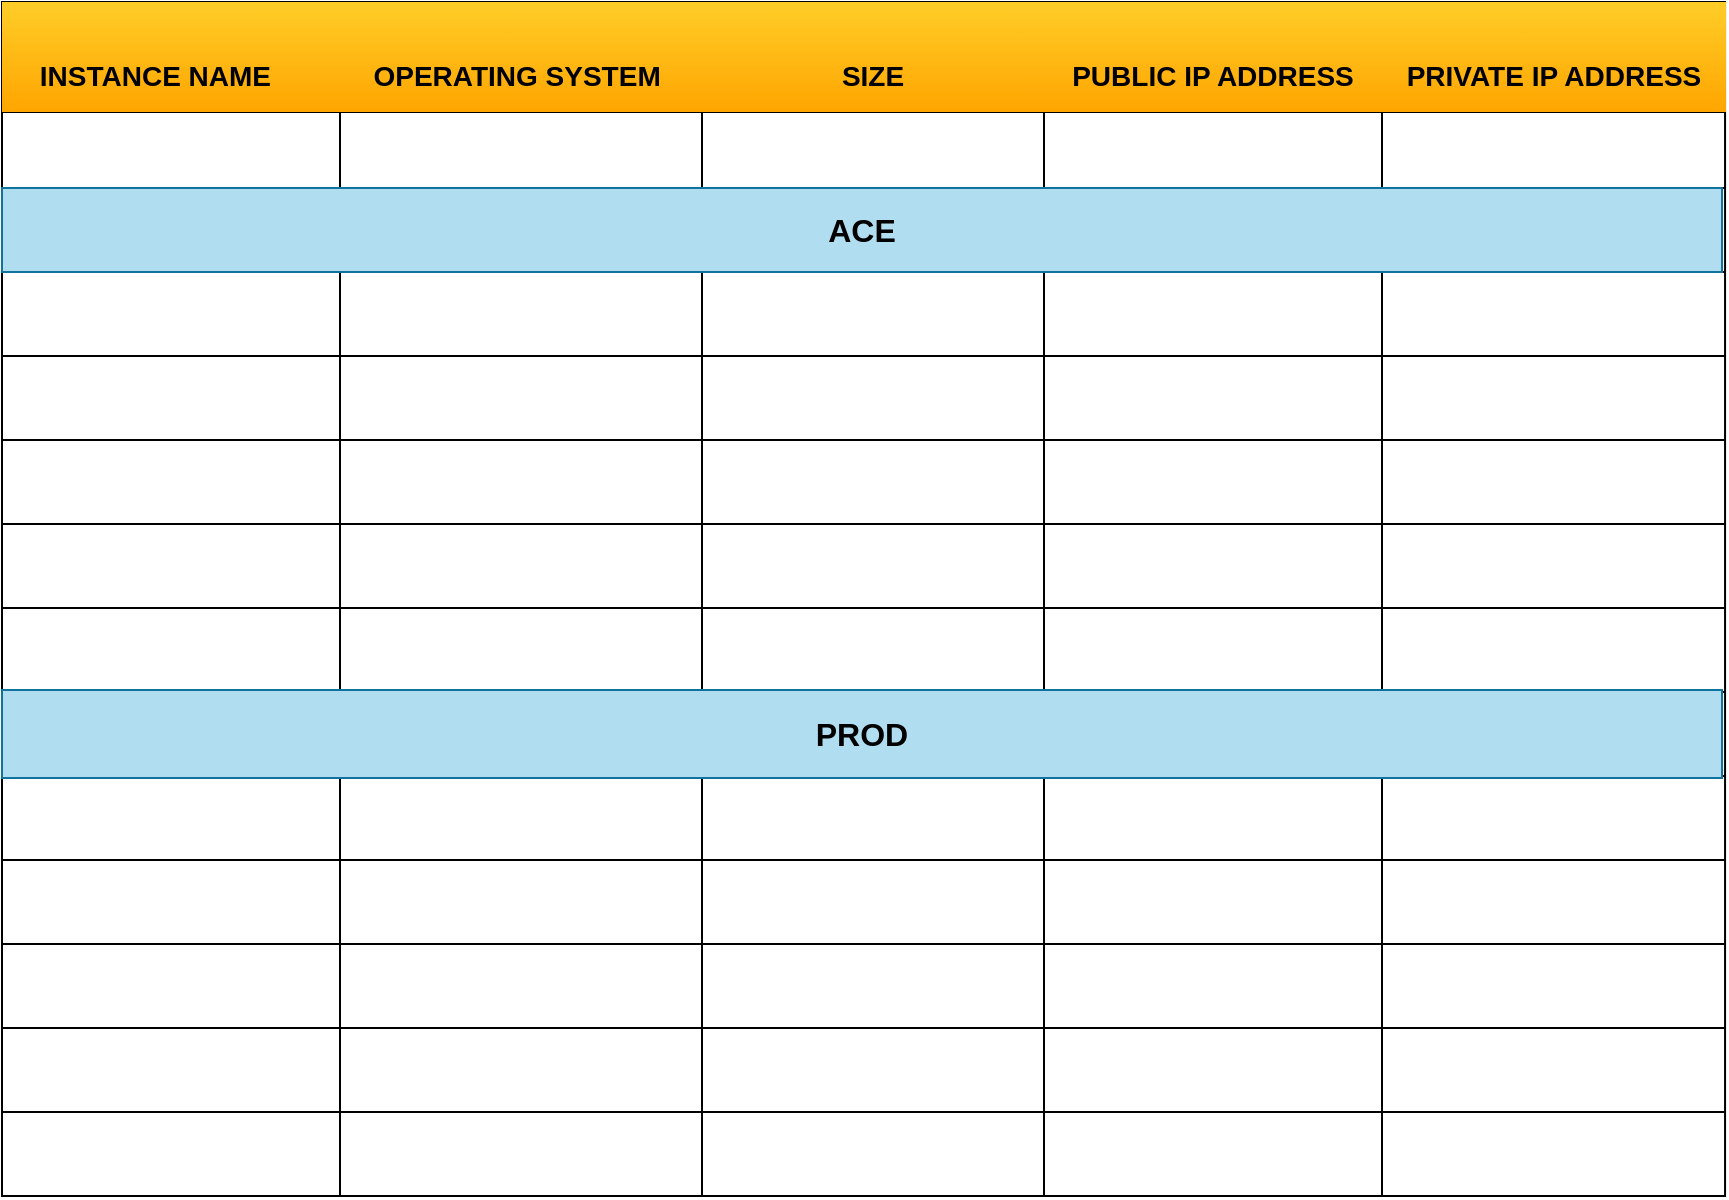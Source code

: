 <mxfile version="24.3.1" type="device">
  <diagram name="Page-1" id="dpXVrWMCaL_NyUNFnRsg">
    <mxGraphModel dx="1061" dy="577" grid="0" gridSize="10" guides="1" tooltips="1" connect="1" arrows="1" fold="1" page="0" pageScale="1" pageWidth="850" pageHeight="1100" math="0" shadow="0">
      <root>
        <mxCell id="0" />
        <mxCell id="1" parent="0" />
        <mxCell id="BRuISN_ENXhugqHmbDBG-254" value="" style="shape=table;startSize=0;container=1;collapsible=0;childLayout=tableLayout;" vertex="1" parent="1">
          <mxGeometry x="241" y="248" width="861.529" height="597.029" as="geometry" />
        </mxCell>
        <mxCell id="BRuISN_ENXhugqHmbDBG-255" value="" style="shape=tableRow;horizontal=0;startSize=0;swimlaneHead=0;swimlaneBody=0;strokeColor=inherit;top=0;left=0;bottom=0;right=0;collapsible=0;dropTarget=0;fillColor=none;points=[[0,0.5],[1,0.5]];portConstraint=eastwest;" vertex="1" parent="BRuISN_ENXhugqHmbDBG-254">
          <mxGeometry width="861.529" height="55" as="geometry" />
        </mxCell>
        <mxCell id="BRuISN_ENXhugqHmbDBG-256" value="&lt;b style=&quot;font-size: 14px;&quot;&gt;&lt;br style=&quot;font-size: 14px;&quot;&gt;&lt;span style=&quot;font-size: 14px;&quot; data-contrast=&quot;none&quot; lang=&quot;EN-US&quot; class=&quot;TextRun SCXW16761265 BCX8&quot;&gt;&lt;span style=&quot;font-size: 14px;&quot; class=&quot;NormalTextRun SCXW16761265 BCX8&quot;&gt;INSTANCE NAME&lt;/span&gt;&lt;span style=&quot;font-size: 14px;&quot; class=&quot;NormalTextRun SCXW16761265 BCX8&quot;&gt;&amp;nbsp;&amp;nbsp;&amp;nbsp;&lt;/span&gt;&lt;/span&gt;&lt;span style=&quot;font-size: 14px;&quot; data-ccp-props=&quot;{&amp;quot;201341983&amp;quot;:0,&amp;quot;335559738&amp;quot;:0,&amp;quot;335559739&amp;quot;:0,&amp;quot;335559740&amp;quot;:240}&quot; class=&quot;EOP SCXW16761265 BCX8&quot;&gt;&amp;nbsp;&lt;/span&gt;&lt;br style=&quot;font-size: 14px;&quot;&gt;&lt;/b&gt;" style="shape=partialRectangle;html=1;whiteSpace=wrap;connectable=0;strokeColor=#d79b00;overflow=hidden;fillColor=#ffcd28;top=0;left=0;bottom=0;right=0;pointerEvents=1;gradientColor=#ffa500;fontSize=14;" vertex="1" parent="BRuISN_ENXhugqHmbDBG-255">
          <mxGeometry width="169" height="55" as="geometry">
            <mxRectangle width="169" height="55" as="alternateBounds" />
          </mxGeometry>
        </mxCell>
        <mxCell id="BRuISN_ENXhugqHmbDBG-257" value="&lt;b style=&quot;font-size: 14px;&quot;&gt;&lt;br style=&quot;font-size: 14px;&quot;&gt;&lt;span style=&quot;font-size: 14px;&quot; data-contrast=&quot;none&quot; lang=&quot;EN-US&quot; class=&quot;TextRun SCXW16761265 BCX8&quot;&gt;&lt;span style=&quot;font-size: 14px;&quot; class=&quot;NormalTextRun SCXW16761265 BCX8&quot;&gt;OPERATING SYSTEM&lt;/span&gt;&lt;/span&gt;&lt;span style=&quot;font-size: 14px;&quot; data-ccp-props=&quot;{&amp;quot;201341983&amp;quot;:0,&amp;quot;335559738&amp;quot;:0,&amp;quot;335559739&amp;quot;:0,&amp;quot;335559740&amp;quot;:240}&quot; class=&quot;EOP SCXW16761265 BCX8&quot;&gt;&amp;nbsp;&lt;/span&gt;&lt;br style=&quot;font-size: 14px;&quot;&gt;&lt;/b&gt;" style="shape=partialRectangle;html=1;whiteSpace=wrap;connectable=0;strokeColor=#d79b00;overflow=hidden;fillColor=#ffcd28;top=0;left=0;bottom=0;right=0;pointerEvents=1;gradientColor=#ffa500;fontSize=14;" vertex="1" parent="BRuISN_ENXhugqHmbDBG-255">
          <mxGeometry x="169" width="181" height="55" as="geometry">
            <mxRectangle width="181" height="55" as="alternateBounds" />
          </mxGeometry>
        </mxCell>
        <mxCell id="BRuISN_ENXhugqHmbDBG-258" value="&lt;b style=&quot;font-size: 14px;&quot;&gt;&lt;br style=&quot;font-size: 14px;&quot;&gt;&lt;span style=&quot;font-size: 14px;&quot; data-contrast=&quot;none&quot; lang=&quot;EN-US&quot; class=&quot;TextRun SCXW16761265 BCX8&quot;&gt;&lt;span style=&quot;font-size: 14px;&quot; class=&quot;NormalTextRun SCXW16761265 BCX8&quot;&gt;SIZE&lt;/span&gt;&lt;/span&gt;&lt;br style=&quot;font-size: 14px;&quot;&gt;&lt;/b&gt;" style="shape=partialRectangle;html=1;whiteSpace=wrap;connectable=0;strokeColor=#d79b00;overflow=hidden;fillColor=#ffcd28;top=0;left=0;bottom=0;right=0;pointerEvents=1;gradientColor=#ffa500;fontSize=14;" vertex="1" parent="BRuISN_ENXhugqHmbDBG-255">
          <mxGeometry x="350" width="171" height="55" as="geometry">
            <mxRectangle width="171" height="55" as="alternateBounds" />
          </mxGeometry>
        </mxCell>
        <mxCell id="BRuISN_ENXhugqHmbDBG-259" value="&lt;b style=&quot;font-size: 14px;&quot;&gt;&lt;br style=&quot;font-size: 14px;&quot;&gt;&lt;span style=&quot;font-size: 14px;&quot; data-contrast=&quot;none&quot; lang=&quot;EN-US&quot; class=&quot;TextRun SCXW16761265 BCX8&quot;&gt;&lt;span style=&quot;font-size: 14px;&quot; class=&quot;NormalTextRun SCXW16761265 BCX8&quot;&gt;PUBLIC &lt;/span&gt;&lt;span style=&quot;font-size: 14px;&quot; class=&quot;NormalTextRun ContextualSpellingAndGrammarErrorV2Themed SCXW16761265 BCX8&quot;&gt;I&lt;/span&gt;&lt;span style=&quot;font-size: 14px;&quot; class=&quot;NormalTextRun ContextualSpellingAndGrammarErrorV2Themed SCXW16761265 BCX8&quot;&gt;P&lt;/span&gt; &lt;span style=&quot;font-size: 14px;&quot; class=&quot;NormalTextRun ContextualSpellingAndGrammarErrorV2Themed SCXW16761265 BCX8&quot;&gt;ADDRESS&lt;/span&gt;&lt;/span&gt;&lt;br style=&quot;font-size: 14px;&quot;&gt;&lt;/b&gt;" style="shape=partialRectangle;html=1;whiteSpace=wrap;connectable=0;strokeColor=#d79b00;overflow=hidden;fillColor=#ffcd28;top=0;left=0;bottom=0;right=0;pointerEvents=1;gradientColor=#ffa500;fontSize=14;" vertex="1" parent="BRuISN_ENXhugqHmbDBG-255">
          <mxGeometry x="521" width="169" height="55" as="geometry">
            <mxRectangle width="169" height="55" as="alternateBounds" />
          </mxGeometry>
        </mxCell>
        <mxCell id="BRuISN_ENXhugqHmbDBG-260" value="&lt;b style=&quot;font-size: 14px;&quot;&gt;&lt;br style=&quot;font-size: 14px;&quot;&gt;&lt;span style=&quot;font-size: 14px;&quot; data-contrast=&quot;none&quot; lang=&quot;EN-US&quot; class=&quot;TextRun SCXW16761265 BCX8&quot;&gt;&lt;span style=&quot;font-size: 14px;&quot; class=&quot;NormalTextRun SCXW16761265 BCX8&quot;&gt;PRIVATE IP ADDRESS&lt;/span&gt;&lt;/span&gt;&lt;br style=&quot;font-size: 14px;&quot;&gt;&lt;/b&gt;" style="shape=partialRectangle;html=1;whiteSpace=wrap;connectable=0;strokeColor=#d79b00;overflow=hidden;fillColor=#ffcd28;top=0;left=0;bottom=0;right=0;pointerEvents=1;gradientColor=#ffa500;fontSize=14;" vertex="1" parent="BRuISN_ENXhugqHmbDBG-255">
          <mxGeometry x="690" width="172" height="55" as="geometry">
            <mxRectangle width="172" height="55" as="alternateBounds" />
          </mxGeometry>
        </mxCell>
        <mxCell id="BRuISN_ENXhugqHmbDBG-261" value="" style="shape=tableRow;horizontal=0;startSize=0;swimlaneHead=0;swimlaneBody=0;strokeColor=inherit;top=0;left=0;bottom=0;right=0;collapsible=0;dropTarget=0;fillColor=none;points=[[0,0.5],[1,0.5]];portConstraint=eastwest;" vertex="1" parent="BRuISN_ENXhugqHmbDBG-254">
          <mxGeometry y="55" width="861.529" height="38" as="geometry" />
        </mxCell>
        <mxCell id="BRuISN_ENXhugqHmbDBG-262" value="" style="shape=partialRectangle;html=1;whiteSpace=wrap;connectable=0;strokeColor=inherit;overflow=hidden;fillColor=none;top=0;left=0;bottom=0;right=0;pointerEvents=1;" vertex="1" parent="BRuISN_ENXhugqHmbDBG-261">
          <mxGeometry width="169" height="38" as="geometry">
            <mxRectangle width="169" height="38" as="alternateBounds" />
          </mxGeometry>
        </mxCell>
        <mxCell id="BRuISN_ENXhugqHmbDBG-263" value="" style="shape=partialRectangle;html=1;whiteSpace=wrap;connectable=0;strokeColor=inherit;overflow=hidden;fillColor=none;top=0;left=0;bottom=0;right=0;pointerEvents=1;" vertex="1" parent="BRuISN_ENXhugqHmbDBG-261">
          <mxGeometry x="169" width="181" height="38" as="geometry">
            <mxRectangle width="181" height="38" as="alternateBounds" />
          </mxGeometry>
        </mxCell>
        <mxCell id="BRuISN_ENXhugqHmbDBG-264" value="" style="shape=partialRectangle;html=1;whiteSpace=wrap;connectable=0;strokeColor=inherit;overflow=hidden;fillColor=none;top=0;left=0;bottom=0;right=0;pointerEvents=1;" vertex="1" parent="BRuISN_ENXhugqHmbDBG-261">
          <mxGeometry x="350" width="171" height="38" as="geometry">
            <mxRectangle width="171" height="38" as="alternateBounds" />
          </mxGeometry>
        </mxCell>
        <mxCell id="BRuISN_ENXhugqHmbDBG-265" value="" style="shape=partialRectangle;html=1;whiteSpace=wrap;connectable=0;strokeColor=inherit;overflow=hidden;fillColor=none;top=0;left=0;bottom=0;right=0;pointerEvents=1;" vertex="1" parent="BRuISN_ENXhugqHmbDBG-261">
          <mxGeometry x="521" width="169" height="38" as="geometry">
            <mxRectangle width="169" height="38" as="alternateBounds" />
          </mxGeometry>
        </mxCell>
        <mxCell id="BRuISN_ENXhugqHmbDBG-266" value="" style="shape=partialRectangle;html=1;whiteSpace=wrap;connectable=0;strokeColor=inherit;overflow=hidden;fillColor=none;top=0;left=0;bottom=0;right=0;pointerEvents=1;" vertex="1" parent="BRuISN_ENXhugqHmbDBG-261">
          <mxGeometry x="690" width="172" height="38" as="geometry">
            <mxRectangle width="172" height="38" as="alternateBounds" />
          </mxGeometry>
        </mxCell>
        <mxCell id="BRuISN_ENXhugqHmbDBG-292" value="" style="shape=tableRow;horizontal=0;startSize=0;swimlaneHead=0;swimlaneBody=0;strokeColor=inherit;top=0;left=0;bottom=0;right=0;collapsible=0;dropTarget=0;fillColor=none;points=[[0,0.5],[1,0.5]];portConstraint=eastwest;" vertex="1" parent="BRuISN_ENXhugqHmbDBG-254">
          <mxGeometry y="93" width="861.529" height="42" as="geometry" />
        </mxCell>
        <mxCell id="BRuISN_ENXhugqHmbDBG-293" value="" style="shape=partialRectangle;html=1;whiteSpace=wrap;connectable=0;strokeColor=inherit;overflow=hidden;fillColor=none;top=0;left=0;bottom=0;right=0;pointerEvents=1;" vertex="1" parent="BRuISN_ENXhugqHmbDBG-292">
          <mxGeometry width="169" height="42" as="geometry">
            <mxRectangle width="169" height="42" as="alternateBounds" />
          </mxGeometry>
        </mxCell>
        <mxCell id="BRuISN_ENXhugqHmbDBG-294" value="" style="shape=partialRectangle;html=1;whiteSpace=wrap;connectable=0;strokeColor=inherit;overflow=hidden;fillColor=none;top=0;left=0;bottom=0;right=0;pointerEvents=1;" vertex="1" parent="BRuISN_ENXhugqHmbDBG-292">
          <mxGeometry x="169" width="181" height="42" as="geometry">
            <mxRectangle width="181" height="42" as="alternateBounds" />
          </mxGeometry>
        </mxCell>
        <mxCell id="BRuISN_ENXhugqHmbDBG-295" value="" style="shape=partialRectangle;html=1;whiteSpace=wrap;connectable=0;strokeColor=inherit;overflow=hidden;fillColor=none;top=0;left=0;bottom=0;right=0;pointerEvents=1;" vertex="1" parent="BRuISN_ENXhugqHmbDBG-292">
          <mxGeometry x="350" width="171" height="42" as="geometry">
            <mxRectangle width="171" height="42" as="alternateBounds" />
          </mxGeometry>
        </mxCell>
        <mxCell id="BRuISN_ENXhugqHmbDBG-296" value="" style="shape=partialRectangle;html=1;whiteSpace=wrap;connectable=0;strokeColor=inherit;overflow=hidden;fillColor=none;top=0;left=0;bottom=0;right=0;pointerEvents=1;" vertex="1" parent="BRuISN_ENXhugqHmbDBG-292">
          <mxGeometry x="521" width="169" height="42" as="geometry">
            <mxRectangle width="169" height="42" as="alternateBounds" />
          </mxGeometry>
        </mxCell>
        <mxCell id="BRuISN_ENXhugqHmbDBG-297" value="" style="shape=partialRectangle;html=1;whiteSpace=wrap;connectable=0;strokeColor=inherit;overflow=hidden;fillColor=none;top=0;left=0;bottom=0;right=0;pointerEvents=1;" vertex="1" parent="BRuISN_ENXhugqHmbDBG-292">
          <mxGeometry x="690" width="172" height="42" as="geometry">
            <mxRectangle width="172" height="42" as="alternateBounds" />
          </mxGeometry>
        </mxCell>
        <mxCell id="BRuISN_ENXhugqHmbDBG-298" value="" style="shape=tableRow;horizontal=0;startSize=0;swimlaneHead=0;swimlaneBody=0;strokeColor=inherit;top=0;left=0;bottom=0;right=0;collapsible=0;dropTarget=0;fillColor=none;points=[[0,0.5],[1,0.5]];portConstraint=eastwest;" vertex="1" parent="BRuISN_ENXhugqHmbDBG-254">
          <mxGeometry y="135" width="861.529" height="42" as="geometry" />
        </mxCell>
        <mxCell id="BRuISN_ENXhugqHmbDBG-299" value="" style="shape=partialRectangle;html=1;whiteSpace=wrap;connectable=0;strokeColor=inherit;overflow=hidden;fillColor=none;top=0;left=0;bottom=0;right=0;pointerEvents=1;" vertex="1" parent="BRuISN_ENXhugqHmbDBG-298">
          <mxGeometry width="169" height="42" as="geometry">
            <mxRectangle width="169" height="42" as="alternateBounds" />
          </mxGeometry>
        </mxCell>
        <mxCell id="BRuISN_ENXhugqHmbDBG-300" value="" style="shape=partialRectangle;html=1;whiteSpace=wrap;connectable=0;strokeColor=inherit;overflow=hidden;fillColor=none;top=0;left=0;bottom=0;right=0;pointerEvents=1;" vertex="1" parent="BRuISN_ENXhugqHmbDBG-298">
          <mxGeometry x="169" width="181" height="42" as="geometry">
            <mxRectangle width="181" height="42" as="alternateBounds" />
          </mxGeometry>
        </mxCell>
        <mxCell id="BRuISN_ENXhugqHmbDBG-301" value="" style="shape=partialRectangle;html=1;whiteSpace=wrap;connectable=0;strokeColor=inherit;overflow=hidden;fillColor=none;top=0;left=0;bottom=0;right=0;pointerEvents=1;" vertex="1" parent="BRuISN_ENXhugqHmbDBG-298">
          <mxGeometry x="350" width="171" height="42" as="geometry">
            <mxRectangle width="171" height="42" as="alternateBounds" />
          </mxGeometry>
        </mxCell>
        <mxCell id="BRuISN_ENXhugqHmbDBG-302" value="" style="shape=partialRectangle;html=1;whiteSpace=wrap;connectable=0;strokeColor=inherit;overflow=hidden;fillColor=none;top=0;left=0;bottom=0;right=0;pointerEvents=1;" vertex="1" parent="BRuISN_ENXhugqHmbDBG-298">
          <mxGeometry x="521" width="169" height="42" as="geometry">
            <mxRectangle width="169" height="42" as="alternateBounds" />
          </mxGeometry>
        </mxCell>
        <mxCell id="BRuISN_ENXhugqHmbDBG-303" value="" style="shape=partialRectangle;html=1;whiteSpace=wrap;connectable=0;strokeColor=inherit;overflow=hidden;fillColor=none;top=0;left=0;bottom=0;right=0;pointerEvents=1;" vertex="1" parent="BRuISN_ENXhugqHmbDBG-298">
          <mxGeometry x="690" width="172" height="42" as="geometry">
            <mxRectangle width="172" height="42" as="alternateBounds" />
          </mxGeometry>
        </mxCell>
        <mxCell id="BRuISN_ENXhugqHmbDBG-304" value="" style="shape=tableRow;horizontal=0;startSize=0;swimlaneHead=0;swimlaneBody=0;strokeColor=inherit;top=0;left=0;bottom=0;right=0;collapsible=0;dropTarget=0;fillColor=none;points=[[0,0.5],[1,0.5]];portConstraint=eastwest;" vertex="1" parent="BRuISN_ENXhugqHmbDBG-254">
          <mxGeometry y="177" width="861.529" height="42" as="geometry" />
        </mxCell>
        <mxCell id="BRuISN_ENXhugqHmbDBG-305" value="" style="shape=partialRectangle;html=1;whiteSpace=wrap;connectable=0;strokeColor=inherit;overflow=hidden;fillColor=none;top=0;left=0;bottom=0;right=0;pointerEvents=1;" vertex="1" parent="BRuISN_ENXhugqHmbDBG-304">
          <mxGeometry width="169" height="42" as="geometry">
            <mxRectangle width="169" height="42" as="alternateBounds" />
          </mxGeometry>
        </mxCell>
        <mxCell id="BRuISN_ENXhugqHmbDBG-306" value="" style="shape=partialRectangle;html=1;whiteSpace=wrap;connectable=0;strokeColor=inherit;overflow=hidden;fillColor=none;top=0;left=0;bottom=0;right=0;pointerEvents=1;" vertex="1" parent="BRuISN_ENXhugqHmbDBG-304">
          <mxGeometry x="169" width="181" height="42" as="geometry">
            <mxRectangle width="181" height="42" as="alternateBounds" />
          </mxGeometry>
        </mxCell>
        <mxCell id="BRuISN_ENXhugqHmbDBG-307" value="" style="shape=partialRectangle;html=1;whiteSpace=wrap;connectable=0;strokeColor=inherit;overflow=hidden;fillColor=none;top=0;left=0;bottom=0;right=0;pointerEvents=1;" vertex="1" parent="BRuISN_ENXhugqHmbDBG-304">
          <mxGeometry x="350" width="171" height="42" as="geometry">
            <mxRectangle width="171" height="42" as="alternateBounds" />
          </mxGeometry>
        </mxCell>
        <mxCell id="BRuISN_ENXhugqHmbDBG-308" value="" style="shape=partialRectangle;html=1;whiteSpace=wrap;connectable=0;strokeColor=inherit;overflow=hidden;fillColor=none;top=0;left=0;bottom=0;right=0;pointerEvents=1;" vertex="1" parent="BRuISN_ENXhugqHmbDBG-304">
          <mxGeometry x="521" width="169" height="42" as="geometry">
            <mxRectangle width="169" height="42" as="alternateBounds" />
          </mxGeometry>
        </mxCell>
        <mxCell id="BRuISN_ENXhugqHmbDBG-309" value="" style="shape=partialRectangle;html=1;whiteSpace=wrap;connectable=0;strokeColor=inherit;overflow=hidden;fillColor=none;top=0;left=0;bottom=0;right=0;pointerEvents=1;" vertex="1" parent="BRuISN_ENXhugqHmbDBG-304">
          <mxGeometry x="690" width="172" height="42" as="geometry">
            <mxRectangle width="172" height="42" as="alternateBounds" />
          </mxGeometry>
        </mxCell>
        <mxCell id="BRuISN_ENXhugqHmbDBG-310" value="" style="shape=tableRow;horizontal=0;startSize=0;swimlaneHead=0;swimlaneBody=0;strokeColor=inherit;top=0;left=0;bottom=0;right=0;collapsible=0;dropTarget=0;fillColor=none;points=[[0,0.5],[1,0.5]];portConstraint=eastwest;" vertex="1" parent="BRuISN_ENXhugqHmbDBG-254">
          <mxGeometry y="219" width="861.529" height="42" as="geometry" />
        </mxCell>
        <mxCell id="BRuISN_ENXhugqHmbDBG-311" value="" style="shape=partialRectangle;html=1;whiteSpace=wrap;connectable=0;strokeColor=inherit;overflow=hidden;fillColor=none;top=0;left=0;bottom=0;right=0;pointerEvents=1;" vertex="1" parent="BRuISN_ENXhugqHmbDBG-310">
          <mxGeometry width="169" height="42" as="geometry">
            <mxRectangle width="169" height="42" as="alternateBounds" />
          </mxGeometry>
        </mxCell>
        <mxCell id="BRuISN_ENXhugqHmbDBG-312" value="" style="shape=partialRectangle;html=1;whiteSpace=wrap;connectable=0;strokeColor=inherit;overflow=hidden;fillColor=none;top=0;left=0;bottom=0;right=0;pointerEvents=1;" vertex="1" parent="BRuISN_ENXhugqHmbDBG-310">
          <mxGeometry x="169" width="181" height="42" as="geometry">
            <mxRectangle width="181" height="42" as="alternateBounds" />
          </mxGeometry>
        </mxCell>
        <mxCell id="BRuISN_ENXhugqHmbDBG-313" value="" style="shape=partialRectangle;html=1;whiteSpace=wrap;connectable=0;strokeColor=inherit;overflow=hidden;fillColor=none;top=0;left=0;bottom=0;right=0;pointerEvents=1;" vertex="1" parent="BRuISN_ENXhugqHmbDBG-310">
          <mxGeometry x="350" width="171" height="42" as="geometry">
            <mxRectangle width="171" height="42" as="alternateBounds" />
          </mxGeometry>
        </mxCell>
        <mxCell id="BRuISN_ENXhugqHmbDBG-314" value="" style="shape=partialRectangle;html=1;whiteSpace=wrap;connectable=0;strokeColor=inherit;overflow=hidden;fillColor=none;top=0;left=0;bottom=0;right=0;pointerEvents=1;" vertex="1" parent="BRuISN_ENXhugqHmbDBG-310">
          <mxGeometry x="521" width="169" height="42" as="geometry">
            <mxRectangle width="169" height="42" as="alternateBounds" />
          </mxGeometry>
        </mxCell>
        <mxCell id="BRuISN_ENXhugqHmbDBG-315" value="" style="shape=partialRectangle;html=1;whiteSpace=wrap;connectable=0;strokeColor=inherit;overflow=hidden;fillColor=none;top=0;left=0;bottom=0;right=0;pointerEvents=1;" vertex="1" parent="BRuISN_ENXhugqHmbDBG-310">
          <mxGeometry x="690" width="172" height="42" as="geometry">
            <mxRectangle width="172" height="42" as="alternateBounds" />
          </mxGeometry>
        </mxCell>
        <mxCell id="BRuISN_ENXhugqHmbDBG-330" value="" style="shape=tableRow;horizontal=0;startSize=0;swimlaneHead=0;swimlaneBody=0;strokeColor=inherit;top=0;left=0;bottom=0;right=0;collapsible=0;dropTarget=0;fillColor=none;points=[[0,0.5],[1,0.5]];portConstraint=eastwest;" vertex="1" parent="BRuISN_ENXhugqHmbDBG-254">
          <mxGeometry y="261" width="861.529" height="42" as="geometry" />
        </mxCell>
        <mxCell id="BRuISN_ENXhugqHmbDBG-331" value="" style="shape=partialRectangle;html=1;whiteSpace=wrap;connectable=0;strokeColor=inherit;overflow=hidden;fillColor=none;top=0;left=0;bottom=0;right=0;pointerEvents=1;" vertex="1" parent="BRuISN_ENXhugqHmbDBG-330">
          <mxGeometry width="169" height="42" as="geometry">
            <mxRectangle width="169" height="42" as="alternateBounds" />
          </mxGeometry>
        </mxCell>
        <mxCell id="BRuISN_ENXhugqHmbDBG-332" value="" style="shape=partialRectangle;html=1;whiteSpace=wrap;connectable=0;strokeColor=inherit;overflow=hidden;fillColor=none;top=0;left=0;bottom=0;right=0;pointerEvents=1;" vertex="1" parent="BRuISN_ENXhugqHmbDBG-330">
          <mxGeometry x="169" width="181" height="42" as="geometry">
            <mxRectangle width="181" height="42" as="alternateBounds" />
          </mxGeometry>
        </mxCell>
        <mxCell id="BRuISN_ENXhugqHmbDBG-333" value="" style="shape=partialRectangle;html=1;whiteSpace=wrap;connectable=0;strokeColor=inherit;overflow=hidden;fillColor=none;top=0;left=0;bottom=0;right=0;pointerEvents=1;" vertex="1" parent="BRuISN_ENXhugqHmbDBG-330">
          <mxGeometry x="350" width="171" height="42" as="geometry">
            <mxRectangle width="171" height="42" as="alternateBounds" />
          </mxGeometry>
        </mxCell>
        <mxCell id="BRuISN_ENXhugqHmbDBG-334" value="" style="shape=partialRectangle;html=1;whiteSpace=wrap;connectable=0;strokeColor=inherit;overflow=hidden;fillColor=none;top=0;left=0;bottom=0;right=0;pointerEvents=1;" vertex="1" parent="BRuISN_ENXhugqHmbDBG-330">
          <mxGeometry x="521" width="169" height="42" as="geometry">
            <mxRectangle width="169" height="42" as="alternateBounds" />
          </mxGeometry>
        </mxCell>
        <mxCell id="BRuISN_ENXhugqHmbDBG-335" value="" style="shape=partialRectangle;html=1;whiteSpace=wrap;connectable=0;strokeColor=inherit;overflow=hidden;fillColor=none;top=0;left=0;bottom=0;right=0;pointerEvents=1;" vertex="1" parent="BRuISN_ENXhugqHmbDBG-330">
          <mxGeometry x="690" width="172" height="42" as="geometry">
            <mxRectangle width="172" height="42" as="alternateBounds" />
          </mxGeometry>
        </mxCell>
        <mxCell id="BRuISN_ENXhugqHmbDBG-336" value="" style="shape=tableRow;horizontal=0;startSize=0;swimlaneHead=0;swimlaneBody=0;strokeColor=inherit;top=0;left=0;bottom=0;right=0;collapsible=0;dropTarget=0;fillColor=none;points=[[0,0.5],[1,0.5]];portConstraint=eastwest;" vertex="1" parent="BRuISN_ENXhugqHmbDBG-254">
          <mxGeometry y="303" width="861.529" height="42" as="geometry" />
        </mxCell>
        <mxCell id="BRuISN_ENXhugqHmbDBG-337" value="" style="shape=partialRectangle;html=1;whiteSpace=wrap;connectable=0;strokeColor=inherit;overflow=hidden;fillColor=none;top=0;left=0;bottom=0;right=0;pointerEvents=1;" vertex="1" parent="BRuISN_ENXhugqHmbDBG-336">
          <mxGeometry width="169" height="42" as="geometry">
            <mxRectangle width="169" height="42" as="alternateBounds" />
          </mxGeometry>
        </mxCell>
        <mxCell id="BRuISN_ENXhugqHmbDBG-338" value="" style="shape=partialRectangle;html=1;whiteSpace=wrap;connectable=0;strokeColor=inherit;overflow=hidden;fillColor=none;top=0;left=0;bottom=0;right=0;pointerEvents=1;" vertex="1" parent="BRuISN_ENXhugqHmbDBG-336">
          <mxGeometry x="169" width="181" height="42" as="geometry">
            <mxRectangle width="181" height="42" as="alternateBounds" />
          </mxGeometry>
        </mxCell>
        <mxCell id="BRuISN_ENXhugqHmbDBG-339" value="" style="shape=partialRectangle;html=1;whiteSpace=wrap;connectable=0;strokeColor=inherit;overflow=hidden;fillColor=none;top=0;left=0;bottom=0;right=0;pointerEvents=1;" vertex="1" parent="BRuISN_ENXhugqHmbDBG-336">
          <mxGeometry x="350" width="171" height="42" as="geometry">
            <mxRectangle width="171" height="42" as="alternateBounds" />
          </mxGeometry>
        </mxCell>
        <mxCell id="BRuISN_ENXhugqHmbDBG-340" value="" style="shape=partialRectangle;html=1;whiteSpace=wrap;connectable=0;strokeColor=inherit;overflow=hidden;fillColor=none;top=0;left=0;bottom=0;right=0;pointerEvents=1;" vertex="1" parent="BRuISN_ENXhugqHmbDBG-336">
          <mxGeometry x="521" width="169" height="42" as="geometry">
            <mxRectangle width="169" height="42" as="alternateBounds" />
          </mxGeometry>
        </mxCell>
        <mxCell id="BRuISN_ENXhugqHmbDBG-341" value="" style="shape=partialRectangle;html=1;whiteSpace=wrap;connectable=0;strokeColor=inherit;overflow=hidden;fillColor=none;top=0;left=0;bottom=0;right=0;pointerEvents=1;" vertex="1" parent="BRuISN_ENXhugqHmbDBG-336">
          <mxGeometry x="690" width="172" height="42" as="geometry">
            <mxRectangle width="172" height="42" as="alternateBounds" />
          </mxGeometry>
        </mxCell>
        <mxCell id="BRuISN_ENXhugqHmbDBG-342" value="" style="shape=tableRow;horizontal=0;startSize=0;swimlaneHead=0;swimlaneBody=0;strokeColor=inherit;top=0;left=0;bottom=0;right=0;collapsible=0;dropTarget=0;fillColor=none;points=[[0,0.5],[1,0.5]];portConstraint=eastwest;" vertex="1" parent="BRuISN_ENXhugqHmbDBG-254">
          <mxGeometry y="345" width="861.529" height="42" as="geometry" />
        </mxCell>
        <mxCell id="BRuISN_ENXhugqHmbDBG-343" value="" style="shape=partialRectangle;html=1;whiteSpace=wrap;connectable=0;strokeColor=inherit;overflow=hidden;fillColor=none;top=0;left=0;bottom=0;right=0;pointerEvents=1;" vertex="1" parent="BRuISN_ENXhugqHmbDBG-342">
          <mxGeometry width="169" height="42" as="geometry">
            <mxRectangle width="169" height="42" as="alternateBounds" />
          </mxGeometry>
        </mxCell>
        <mxCell id="BRuISN_ENXhugqHmbDBG-344" value="" style="shape=partialRectangle;html=1;whiteSpace=wrap;connectable=0;strokeColor=inherit;overflow=hidden;fillColor=none;top=0;left=0;bottom=0;right=0;pointerEvents=1;" vertex="1" parent="BRuISN_ENXhugqHmbDBG-342">
          <mxGeometry x="169" width="181" height="42" as="geometry">
            <mxRectangle width="181" height="42" as="alternateBounds" />
          </mxGeometry>
        </mxCell>
        <mxCell id="BRuISN_ENXhugqHmbDBG-345" value="" style="shape=partialRectangle;html=1;whiteSpace=wrap;connectable=0;strokeColor=inherit;overflow=hidden;fillColor=none;top=0;left=0;bottom=0;right=0;pointerEvents=1;" vertex="1" parent="BRuISN_ENXhugqHmbDBG-342">
          <mxGeometry x="350" width="171" height="42" as="geometry">
            <mxRectangle width="171" height="42" as="alternateBounds" />
          </mxGeometry>
        </mxCell>
        <mxCell id="BRuISN_ENXhugqHmbDBG-346" value="" style="shape=partialRectangle;html=1;whiteSpace=wrap;connectable=0;strokeColor=inherit;overflow=hidden;fillColor=none;top=0;left=0;bottom=0;right=0;pointerEvents=1;" vertex="1" parent="BRuISN_ENXhugqHmbDBG-342">
          <mxGeometry x="521" width="169" height="42" as="geometry">
            <mxRectangle width="169" height="42" as="alternateBounds" />
          </mxGeometry>
        </mxCell>
        <mxCell id="BRuISN_ENXhugqHmbDBG-347" value="" style="shape=partialRectangle;html=1;whiteSpace=wrap;connectable=0;strokeColor=inherit;overflow=hidden;fillColor=none;top=0;left=0;bottom=0;right=0;pointerEvents=1;" vertex="1" parent="BRuISN_ENXhugqHmbDBG-342">
          <mxGeometry x="690" width="172" height="42" as="geometry">
            <mxRectangle width="172" height="42" as="alternateBounds" />
          </mxGeometry>
        </mxCell>
        <mxCell id="BRuISN_ENXhugqHmbDBG-348" value="" style="shape=tableRow;horizontal=0;startSize=0;swimlaneHead=0;swimlaneBody=0;strokeColor=inherit;top=0;left=0;bottom=0;right=0;collapsible=0;dropTarget=0;fillColor=none;points=[[0,0.5],[1,0.5]];portConstraint=eastwest;" vertex="1" parent="BRuISN_ENXhugqHmbDBG-254">
          <mxGeometry y="387" width="861.529" height="42" as="geometry" />
        </mxCell>
        <mxCell id="BRuISN_ENXhugqHmbDBG-349" value="" style="shape=partialRectangle;html=1;whiteSpace=wrap;connectable=0;strokeColor=inherit;overflow=hidden;fillColor=none;top=0;left=0;bottom=0;right=0;pointerEvents=1;" vertex="1" parent="BRuISN_ENXhugqHmbDBG-348">
          <mxGeometry width="169" height="42" as="geometry">
            <mxRectangle width="169" height="42" as="alternateBounds" />
          </mxGeometry>
        </mxCell>
        <mxCell id="BRuISN_ENXhugqHmbDBG-350" value="" style="shape=partialRectangle;html=1;whiteSpace=wrap;connectable=0;strokeColor=inherit;overflow=hidden;fillColor=none;top=0;left=0;bottom=0;right=0;pointerEvents=1;" vertex="1" parent="BRuISN_ENXhugqHmbDBG-348">
          <mxGeometry x="169" width="181" height="42" as="geometry">
            <mxRectangle width="181" height="42" as="alternateBounds" />
          </mxGeometry>
        </mxCell>
        <mxCell id="BRuISN_ENXhugqHmbDBG-351" value="" style="shape=partialRectangle;html=1;whiteSpace=wrap;connectable=0;strokeColor=inherit;overflow=hidden;fillColor=none;top=0;left=0;bottom=0;right=0;pointerEvents=1;" vertex="1" parent="BRuISN_ENXhugqHmbDBG-348">
          <mxGeometry x="350" width="171" height="42" as="geometry">
            <mxRectangle width="171" height="42" as="alternateBounds" />
          </mxGeometry>
        </mxCell>
        <mxCell id="BRuISN_ENXhugqHmbDBG-352" value="" style="shape=partialRectangle;html=1;whiteSpace=wrap;connectable=0;strokeColor=inherit;overflow=hidden;fillColor=none;top=0;left=0;bottom=0;right=0;pointerEvents=1;" vertex="1" parent="BRuISN_ENXhugqHmbDBG-348">
          <mxGeometry x="521" width="169" height="42" as="geometry">
            <mxRectangle width="169" height="42" as="alternateBounds" />
          </mxGeometry>
        </mxCell>
        <mxCell id="BRuISN_ENXhugqHmbDBG-353" value="" style="shape=partialRectangle;html=1;whiteSpace=wrap;connectable=0;strokeColor=inherit;overflow=hidden;fillColor=none;top=0;left=0;bottom=0;right=0;pointerEvents=1;" vertex="1" parent="BRuISN_ENXhugqHmbDBG-348">
          <mxGeometry x="690" width="172" height="42" as="geometry">
            <mxRectangle width="172" height="42" as="alternateBounds" />
          </mxGeometry>
        </mxCell>
        <mxCell id="BRuISN_ENXhugqHmbDBG-354" value="" style="shape=tableRow;horizontal=0;startSize=0;swimlaneHead=0;swimlaneBody=0;strokeColor=inherit;top=0;left=0;bottom=0;right=0;collapsible=0;dropTarget=0;fillColor=none;points=[[0,0.5],[1,0.5]];portConstraint=eastwest;" vertex="1" parent="BRuISN_ENXhugqHmbDBG-254">
          <mxGeometry y="429" width="861.529" height="42" as="geometry" />
        </mxCell>
        <mxCell id="BRuISN_ENXhugqHmbDBG-355" value="" style="shape=partialRectangle;html=1;whiteSpace=wrap;connectable=0;strokeColor=inherit;overflow=hidden;fillColor=none;top=0;left=0;bottom=0;right=0;pointerEvents=1;" vertex="1" parent="BRuISN_ENXhugqHmbDBG-354">
          <mxGeometry width="169" height="42" as="geometry">
            <mxRectangle width="169" height="42" as="alternateBounds" />
          </mxGeometry>
        </mxCell>
        <mxCell id="BRuISN_ENXhugqHmbDBG-356" value="" style="shape=partialRectangle;html=1;whiteSpace=wrap;connectable=0;strokeColor=inherit;overflow=hidden;fillColor=none;top=0;left=0;bottom=0;right=0;pointerEvents=1;" vertex="1" parent="BRuISN_ENXhugqHmbDBG-354">
          <mxGeometry x="169" width="181" height="42" as="geometry">
            <mxRectangle width="181" height="42" as="alternateBounds" />
          </mxGeometry>
        </mxCell>
        <mxCell id="BRuISN_ENXhugqHmbDBG-357" value="" style="shape=partialRectangle;html=1;whiteSpace=wrap;connectable=0;strokeColor=inherit;overflow=hidden;fillColor=none;top=0;left=0;bottom=0;right=0;pointerEvents=1;" vertex="1" parent="BRuISN_ENXhugqHmbDBG-354">
          <mxGeometry x="350" width="171" height="42" as="geometry">
            <mxRectangle width="171" height="42" as="alternateBounds" />
          </mxGeometry>
        </mxCell>
        <mxCell id="BRuISN_ENXhugqHmbDBG-358" value="" style="shape=partialRectangle;html=1;whiteSpace=wrap;connectable=0;strokeColor=inherit;overflow=hidden;fillColor=none;top=0;left=0;bottom=0;right=0;pointerEvents=1;" vertex="1" parent="BRuISN_ENXhugqHmbDBG-354">
          <mxGeometry x="521" width="169" height="42" as="geometry">
            <mxRectangle width="169" height="42" as="alternateBounds" />
          </mxGeometry>
        </mxCell>
        <mxCell id="BRuISN_ENXhugqHmbDBG-359" value="" style="shape=partialRectangle;html=1;whiteSpace=wrap;connectable=0;strokeColor=inherit;overflow=hidden;fillColor=none;top=0;left=0;bottom=0;right=0;pointerEvents=1;" vertex="1" parent="BRuISN_ENXhugqHmbDBG-354">
          <mxGeometry x="690" width="172" height="42" as="geometry">
            <mxRectangle width="172" height="42" as="alternateBounds" />
          </mxGeometry>
        </mxCell>
        <mxCell id="BRuISN_ENXhugqHmbDBG-360" value="" style="shape=tableRow;horizontal=0;startSize=0;swimlaneHead=0;swimlaneBody=0;strokeColor=inherit;top=0;left=0;bottom=0;right=0;collapsible=0;dropTarget=0;fillColor=none;points=[[0,0.5],[1,0.5]];portConstraint=eastwest;" vertex="1" parent="BRuISN_ENXhugqHmbDBG-254">
          <mxGeometry y="471" width="861.529" height="42" as="geometry" />
        </mxCell>
        <mxCell id="BRuISN_ENXhugqHmbDBG-361" value="" style="shape=partialRectangle;html=1;whiteSpace=wrap;connectable=0;strokeColor=inherit;overflow=hidden;fillColor=none;top=0;left=0;bottom=0;right=0;pointerEvents=1;" vertex="1" parent="BRuISN_ENXhugqHmbDBG-360">
          <mxGeometry width="169" height="42" as="geometry">
            <mxRectangle width="169" height="42" as="alternateBounds" />
          </mxGeometry>
        </mxCell>
        <mxCell id="BRuISN_ENXhugqHmbDBG-362" value="" style="shape=partialRectangle;html=1;whiteSpace=wrap;connectable=0;strokeColor=inherit;overflow=hidden;fillColor=none;top=0;left=0;bottom=0;right=0;pointerEvents=1;" vertex="1" parent="BRuISN_ENXhugqHmbDBG-360">
          <mxGeometry x="169" width="181" height="42" as="geometry">
            <mxRectangle width="181" height="42" as="alternateBounds" />
          </mxGeometry>
        </mxCell>
        <mxCell id="BRuISN_ENXhugqHmbDBG-363" value="" style="shape=partialRectangle;html=1;whiteSpace=wrap;connectable=0;strokeColor=inherit;overflow=hidden;fillColor=none;top=0;left=0;bottom=0;right=0;pointerEvents=1;" vertex="1" parent="BRuISN_ENXhugqHmbDBG-360">
          <mxGeometry x="350" width="171" height="42" as="geometry">
            <mxRectangle width="171" height="42" as="alternateBounds" />
          </mxGeometry>
        </mxCell>
        <mxCell id="BRuISN_ENXhugqHmbDBG-364" value="" style="shape=partialRectangle;html=1;whiteSpace=wrap;connectable=0;strokeColor=inherit;overflow=hidden;fillColor=none;top=0;left=0;bottom=0;right=0;pointerEvents=1;" vertex="1" parent="BRuISN_ENXhugqHmbDBG-360">
          <mxGeometry x="521" width="169" height="42" as="geometry">
            <mxRectangle width="169" height="42" as="alternateBounds" />
          </mxGeometry>
        </mxCell>
        <mxCell id="BRuISN_ENXhugqHmbDBG-365" value="" style="shape=partialRectangle;html=1;whiteSpace=wrap;connectable=0;strokeColor=inherit;overflow=hidden;fillColor=none;top=0;left=0;bottom=0;right=0;pointerEvents=1;" vertex="1" parent="BRuISN_ENXhugqHmbDBG-360">
          <mxGeometry x="690" width="172" height="42" as="geometry">
            <mxRectangle width="172" height="42" as="alternateBounds" />
          </mxGeometry>
        </mxCell>
        <mxCell id="BRuISN_ENXhugqHmbDBG-366" value="" style="shape=tableRow;horizontal=0;startSize=0;swimlaneHead=0;swimlaneBody=0;strokeColor=inherit;top=0;left=0;bottom=0;right=0;collapsible=0;dropTarget=0;fillColor=none;points=[[0,0.5],[1,0.5]];portConstraint=eastwest;" vertex="1" parent="BRuISN_ENXhugqHmbDBG-254">
          <mxGeometry y="513" width="861.529" height="42" as="geometry" />
        </mxCell>
        <mxCell id="BRuISN_ENXhugqHmbDBG-367" value="" style="shape=partialRectangle;html=1;whiteSpace=wrap;connectable=0;strokeColor=inherit;overflow=hidden;fillColor=none;top=0;left=0;bottom=0;right=0;pointerEvents=1;" vertex="1" parent="BRuISN_ENXhugqHmbDBG-366">
          <mxGeometry width="169" height="42" as="geometry">
            <mxRectangle width="169" height="42" as="alternateBounds" />
          </mxGeometry>
        </mxCell>
        <mxCell id="BRuISN_ENXhugqHmbDBG-368" value="" style="shape=partialRectangle;html=1;whiteSpace=wrap;connectable=0;strokeColor=inherit;overflow=hidden;fillColor=none;top=0;left=0;bottom=0;right=0;pointerEvents=1;" vertex="1" parent="BRuISN_ENXhugqHmbDBG-366">
          <mxGeometry x="169" width="181" height="42" as="geometry">
            <mxRectangle width="181" height="42" as="alternateBounds" />
          </mxGeometry>
        </mxCell>
        <mxCell id="BRuISN_ENXhugqHmbDBG-369" value="" style="shape=partialRectangle;html=1;whiteSpace=wrap;connectable=0;strokeColor=inherit;overflow=hidden;fillColor=none;top=0;left=0;bottom=0;right=0;pointerEvents=1;" vertex="1" parent="BRuISN_ENXhugqHmbDBG-366">
          <mxGeometry x="350" width="171" height="42" as="geometry">
            <mxRectangle width="171" height="42" as="alternateBounds" />
          </mxGeometry>
        </mxCell>
        <mxCell id="BRuISN_ENXhugqHmbDBG-370" value="" style="shape=partialRectangle;html=1;whiteSpace=wrap;connectable=0;strokeColor=inherit;overflow=hidden;fillColor=none;top=0;left=0;bottom=0;right=0;pointerEvents=1;" vertex="1" parent="BRuISN_ENXhugqHmbDBG-366">
          <mxGeometry x="521" width="169" height="42" as="geometry">
            <mxRectangle width="169" height="42" as="alternateBounds" />
          </mxGeometry>
        </mxCell>
        <mxCell id="BRuISN_ENXhugqHmbDBG-371" value="" style="shape=partialRectangle;html=1;whiteSpace=wrap;connectable=0;strokeColor=inherit;overflow=hidden;fillColor=none;top=0;left=0;bottom=0;right=0;pointerEvents=1;" vertex="1" parent="BRuISN_ENXhugqHmbDBG-366">
          <mxGeometry x="690" width="172" height="42" as="geometry">
            <mxRectangle width="172" height="42" as="alternateBounds" />
          </mxGeometry>
        </mxCell>
        <mxCell id="BRuISN_ENXhugqHmbDBG-372" value="" style="shape=tableRow;horizontal=0;startSize=0;swimlaneHead=0;swimlaneBody=0;strokeColor=inherit;top=0;left=0;bottom=0;right=0;collapsible=0;dropTarget=0;fillColor=none;points=[[0,0.5],[1,0.5]];portConstraint=eastwest;" vertex="1" parent="BRuISN_ENXhugqHmbDBG-254">
          <mxGeometry y="555" width="861.529" height="42" as="geometry" />
        </mxCell>
        <mxCell id="BRuISN_ENXhugqHmbDBG-373" value="" style="shape=partialRectangle;html=1;whiteSpace=wrap;connectable=0;strokeColor=inherit;overflow=hidden;fillColor=none;top=0;left=0;bottom=0;right=0;pointerEvents=1;" vertex="1" parent="BRuISN_ENXhugqHmbDBG-372">
          <mxGeometry width="169" height="42" as="geometry">
            <mxRectangle width="169" height="42" as="alternateBounds" />
          </mxGeometry>
        </mxCell>
        <mxCell id="BRuISN_ENXhugqHmbDBG-374" value="" style="shape=partialRectangle;html=1;whiteSpace=wrap;connectable=0;strokeColor=inherit;overflow=hidden;fillColor=none;top=0;left=0;bottom=0;right=0;pointerEvents=1;" vertex="1" parent="BRuISN_ENXhugqHmbDBG-372">
          <mxGeometry x="169" width="181" height="42" as="geometry">
            <mxRectangle width="181" height="42" as="alternateBounds" />
          </mxGeometry>
        </mxCell>
        <mxCell id="BRuISN_ENXhugqHmbDBG-375" value="" style="shape=partialRectangle;html=1;whiteSpace=wrap;connectable=0;strokeColor=inherit;overflow=hidden;fillColor=none;top=0;left=0;bottom=0;right=0;pointerEvents=1;" vertex="1" parent="BRuISN_ENXhugqHmbDBG-372">
          <mxGeometry x="350" width="171" height="42" as="geometry">
            <mxRectangle width="171" height="42" as="alternateBounds" />
          </mxGeometry>
        </mxCell>
        <mxCell id="BRuISN_ENXhugqHmbDBG-376" value="" style="shape=partialRectangle;html=1;whiteSpace=wrap;connectable=0;strokeColor=inherit;overflow=hidden;fillColor=none;top=0;left=0;bottom=0;right=0;pointerEvents=1;" vertex="1" parent="BRuISN_ENXhugqHmbDBG-372">
          <mxGeometry x="521" width="169" height="42" as="geometry">
            <mxRectangle width="169" height="42" as="alternateBounds" />
          </mxGeometry>
        </mxCell>
        <mxCell id="BRuISN_ENXhugqHmbDBG-377" value="" style="shape=partialRectangle;html=1;whiteSpace=wrap;connectable=0;strokeColor=inherit;overflow=hidden;fillColor=none;top=0;left=0;bottom=0;right=0;pointerEvents=1;" vertex="1" parent="BRuISN_ENXhugqHmbDBG-372">
          <mxGeometry x="690" width="172" height="42" as="geometry">
            <mxRectangle width="172" height="42" as="alternateBounds" />
          </mxGeometry>
        </mxCell>
        <mxCell id="BRuISN_ENXhugqHmbDBG-316" value="&lt;span style=&quot;font-size: 16px;&quot;&gt;ACE&lt;/span&gt;" style="rounded=0;whiteSpace=wrap;html=1;fontStyle=1;fontSize=16;fillColor=#b1ddf0;strokeColor=#10739e;" vertex="1" parent="1">
          <mxGeometry x="241" y="341" width="860" height="42" as="geometry" />
        </mxCell>
        <mxCell id="BRuISN_ENXhugqHmbDBG-323" value="&lt;b&gt;&lt;font style=&quot;font-size: 16px;&quot;&gt;PROD&lt;/font&gt;&lt;/b&gt;" style="rounded=0;whiteSpace=wrap;html=1;fillColor=#b1ddf0;strokeColor=#10739e;" vertex="1" parent="1">
          <mxGeometry x="241" y="592" width="860" height="44" as="geometry" />
        </mxCell>
      </root>
    </mxGraphModel>
  </diagram>
</mxfile>
